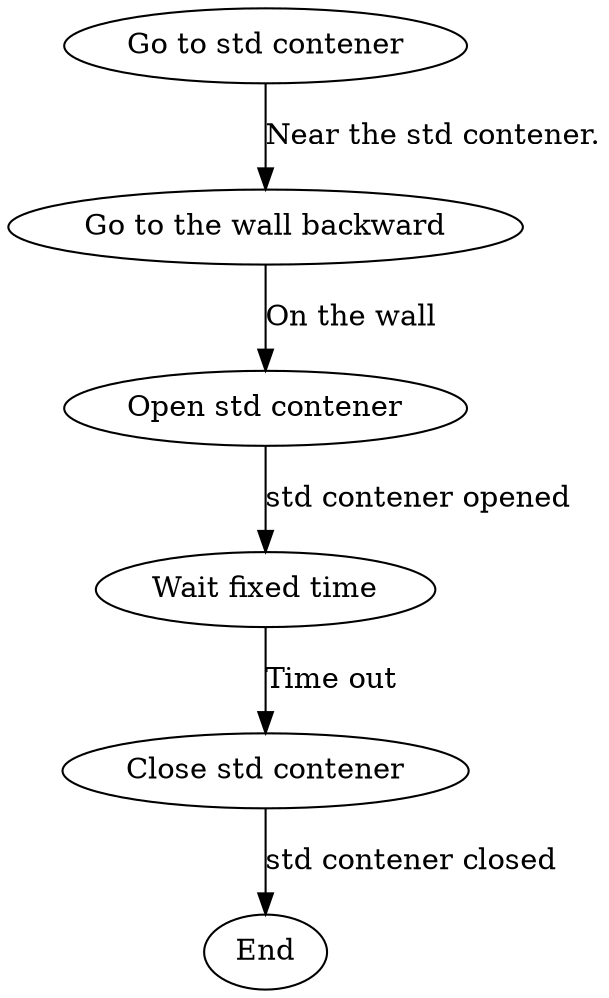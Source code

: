 /* IO.avr module. Chute Final State Machine */
digraph StdContenerFsm 
{
	"Go to std contener" -> "Go to the wall backward" [label = "Near the std contener."];
	"Go to the wall backward" -> "Open std contener" [label = "On the wall"];
	"Open std contener" -> "Wait fixed time" [label = "std contener opened"];
	"Wait fixed time" -> "Close std contener" [label = "Time out"];
	"Close std contener" -> End [label = "std contener closed"];
}
